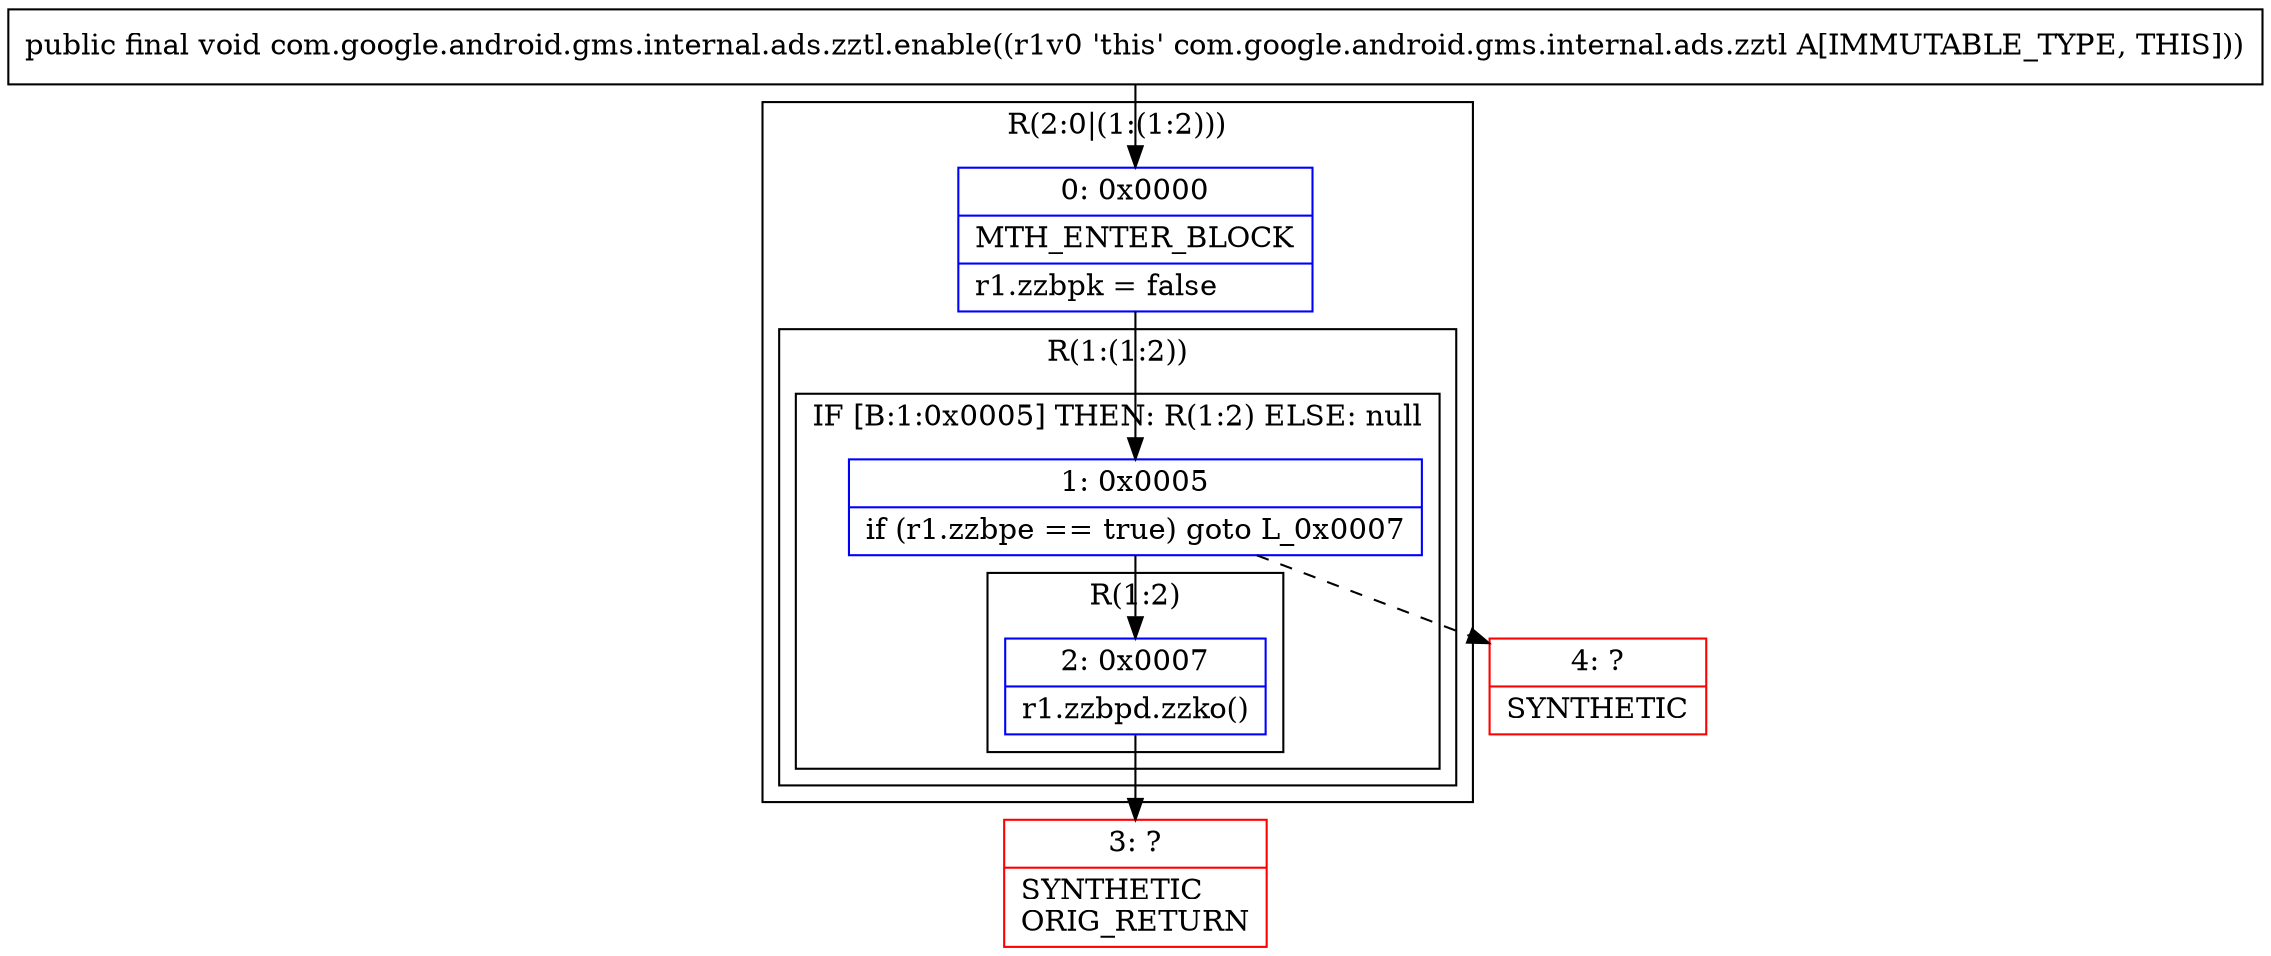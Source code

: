 digraph "CFG forcom.google.android.gms.internal.ads.zztl.enable()V" {
subgraph cluster_Region_1538671097 {
label = "R(2:0|(1:(1:2)))";
node [shape=record,color=blue];
Node_0 [shape=record,label="{0\:\ 0x0000|MTH_ENTER_BLOCK\l|r1.zzbpk = false\l}"];
subgraph cluster_Region_415430855 {
label = "R(1:(1:2))";
node [shape=record,color=blue];
subgraph cluster_IfRegion_1225975589 {
label = "IF [B:1:0x0005] THEN: R(1:2) ELSE: null";
node [shape=record,color=blue];
Node_1 [shape=record,label="{1\:\ 0x0005|if (r1.zzbpe == true) goto L_0x0007\l}"];
subgraph cluster_Region_1333734504 {
label = "R(1:2)";
node [shape=record,color=blue];
Node_2 [shape=record,label="{2\:\ 0x0007|r1.zzbpd.zzko()\l}"];
}
}
}
}
Node_3 [shape=record,color=red,label="{3\:\ ?|SYNTHETIC\lORIG_RETURN\l}"];
Node_4 [shape=record,color=red,label="{4\:\ ?|SYNTHETIC\l}"];
MethodNode[shape=record,label="{public final void com.google.android.gms.internal.ads.zztl.enable((r1v0 'this' com.google.android.gms.internal.ads.zztl A[IMMUTABLE_TYPE, THIS])) }"];
MethodNode -> Node_0;
Node_0 -> Node_1;
Node_1 -> Node_2;
Node_1 -> Node_4[style=dashed];
Node_2 -> Node_3;
}


